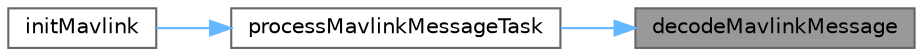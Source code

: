digraph "decodeMavlinkMessage"
{
 // LATEX_PDF_SIZE
  bgcolor="transparent";
  edge [fontname=Helvetica,fontsize=10,labelfontname=Helvetica,labelfontsize=10];
  node [fontname=Helvetica,fontsize=10,shape=box,height=0.2,width=0.4];
  rankdir="RL";
  Node1 [id="Node000001",label="decodeMavlinkMessage",height=0.2,width=0.4,color="gray40", fillcolor="grey60", style="filled", fontcolor="black",tooltip="Decodiert eine Mavlink-Message. Decodiert eine Mavlink-Message und verarbietet diese entsprechend wei..."];
  Node1 -> Node2 [id="edge1_Node000001_Node000002",dir="back",color="steelblue1",style="solid",tooltip=" "];
  Node2 [id="Node000002",label="processMavlinkMessageTask",height=0.2,width=0.4,color="grey40", fillcolor="white", style="filled",URL="$mavlink_handler_8c.html#aa808261c7ed482f4ff9cadce18f4cd75",tooltip="Verarbeitet eine empfange Nachricht. Sobald eine Nachricht in der Queue empfangen wird,..."];
  Node2 -> Node3 [id="edge2_Node000002_Node000003",dir="back",color="steelblue1",style="solid",tooltip=" "];
  Node3 [id="Node000003",label="initMavlink",height=0.2,width=0.4,color="grey40", fillcolor="white", style="filled",URL="$mavlink_handler_8c.html#a87933ea7bd4867a8c67e50da6f3cc917",tooltip="Startet die Mavlink-Kommunikation Es werden alle RTOS-Task initalisiert und gestartet."];
}
